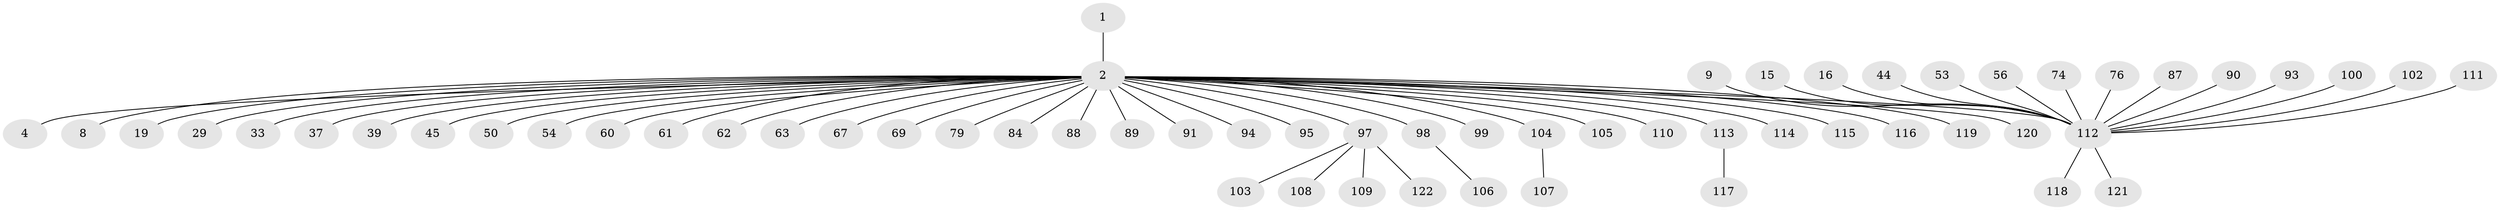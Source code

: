 // original degree distribution, {1: 0.5983606557377049, 42: 0.00819672131147541, 2: 0.23770491803278687, 4: 0.03278688524590164, 16: 0.00819672131147541, 3: 0.09016393442622951, 5: 0.01639344262295082, 6: 0.00819672131147541}
// Generated by graph-tools (version 1.1) at 2025/50/03/04/25 21:50:27]
// undirected, 61 vertices, 60 edges
graph export_dot {
graph [start="1"]
  node [color=gray90,style=filled];
  1;
  2;
  4;
  8;
  9;
  15;
  16;
  19;
  29 [super="+21"];
  33;
  37;
  39;
  44;
  45 [super="+32"];
  50 [super="+12"];
  53;
  54;
  56;
  60 [super="+28"];
  61;
  62 [super="+5"];
  63;
  67 [super="+14"];
  69;
  74;
  76;
  79;
  84 [super="+3"];
  87;
  88 [super="+31"];
  89 [super="+83"];
  90 [super="+18+77"];
  91;
  93;
  94;
  95;
  97 [super="+65+78+41+49+51+57+92"];
  98 [super="+38"];
  99 [super="+10+82"];
  100;
  102;
  103;
  104 [super="+36+70"];
  105;
  106;
  107;
  108;
  109;
  110 [super="+96"];
  111 [super="+86"];
  112 [super="+7+75+101"];
  113 [super="+34+52"];
  114;
  115 [super="+80"];
  116 [super="+40+68"];
  117;
  118;
  119;
  120;
  121;
  122;
  1 -- 2;
  2 -- 4;
  2 -- 8;
  2 -- 19;
  2 -- 33;
  2 -- 37;
  2 -- 39;
  2 -- 54;
  2 -- 61;
  2 -- 63;
  2 -- 69;
  2 -- 79;
  2 -- 84 [weight=2];
  2 -- 91;
  2 -- 94;
  2 -- 95;
  2 -- 105;
  2 -- 112 [weight=4];
  2 -- 114;
  2 -- 119;
  2 -- 120;
  2 -- 99;
  2 -- 104;
  2 -- 113;
  2 -- 116;
  2 -- 62;
  2 -- 50;
  2 -- 67;
  2 -- 29;
  2 -- 60;
  2 -- 88;
  2 -- 45;
  2 -- 98;
  2 -- 97;
  2 -- 115;
  2 -- 89;
  2 -- 110;
  9 -- 112;
  15 -- 112;
  16 -- 112;
  44 -- 112;
  53 -- 112;
  56 -- 112;
  74 -- 112;
  76 -- 112;
  87 -- 112;
  90 -- 112;
  93 -- 112;
  97 -- 122;
  97 -- 103;
  97 -- 109;
  97 -- 108;
  98 -- 106;
  100 -- 112;
  102 -- 112;
  104 -- 107;
  111 -- 112;
  112 -- 118;
  112 -- 121;
  113 -- 117;
}
